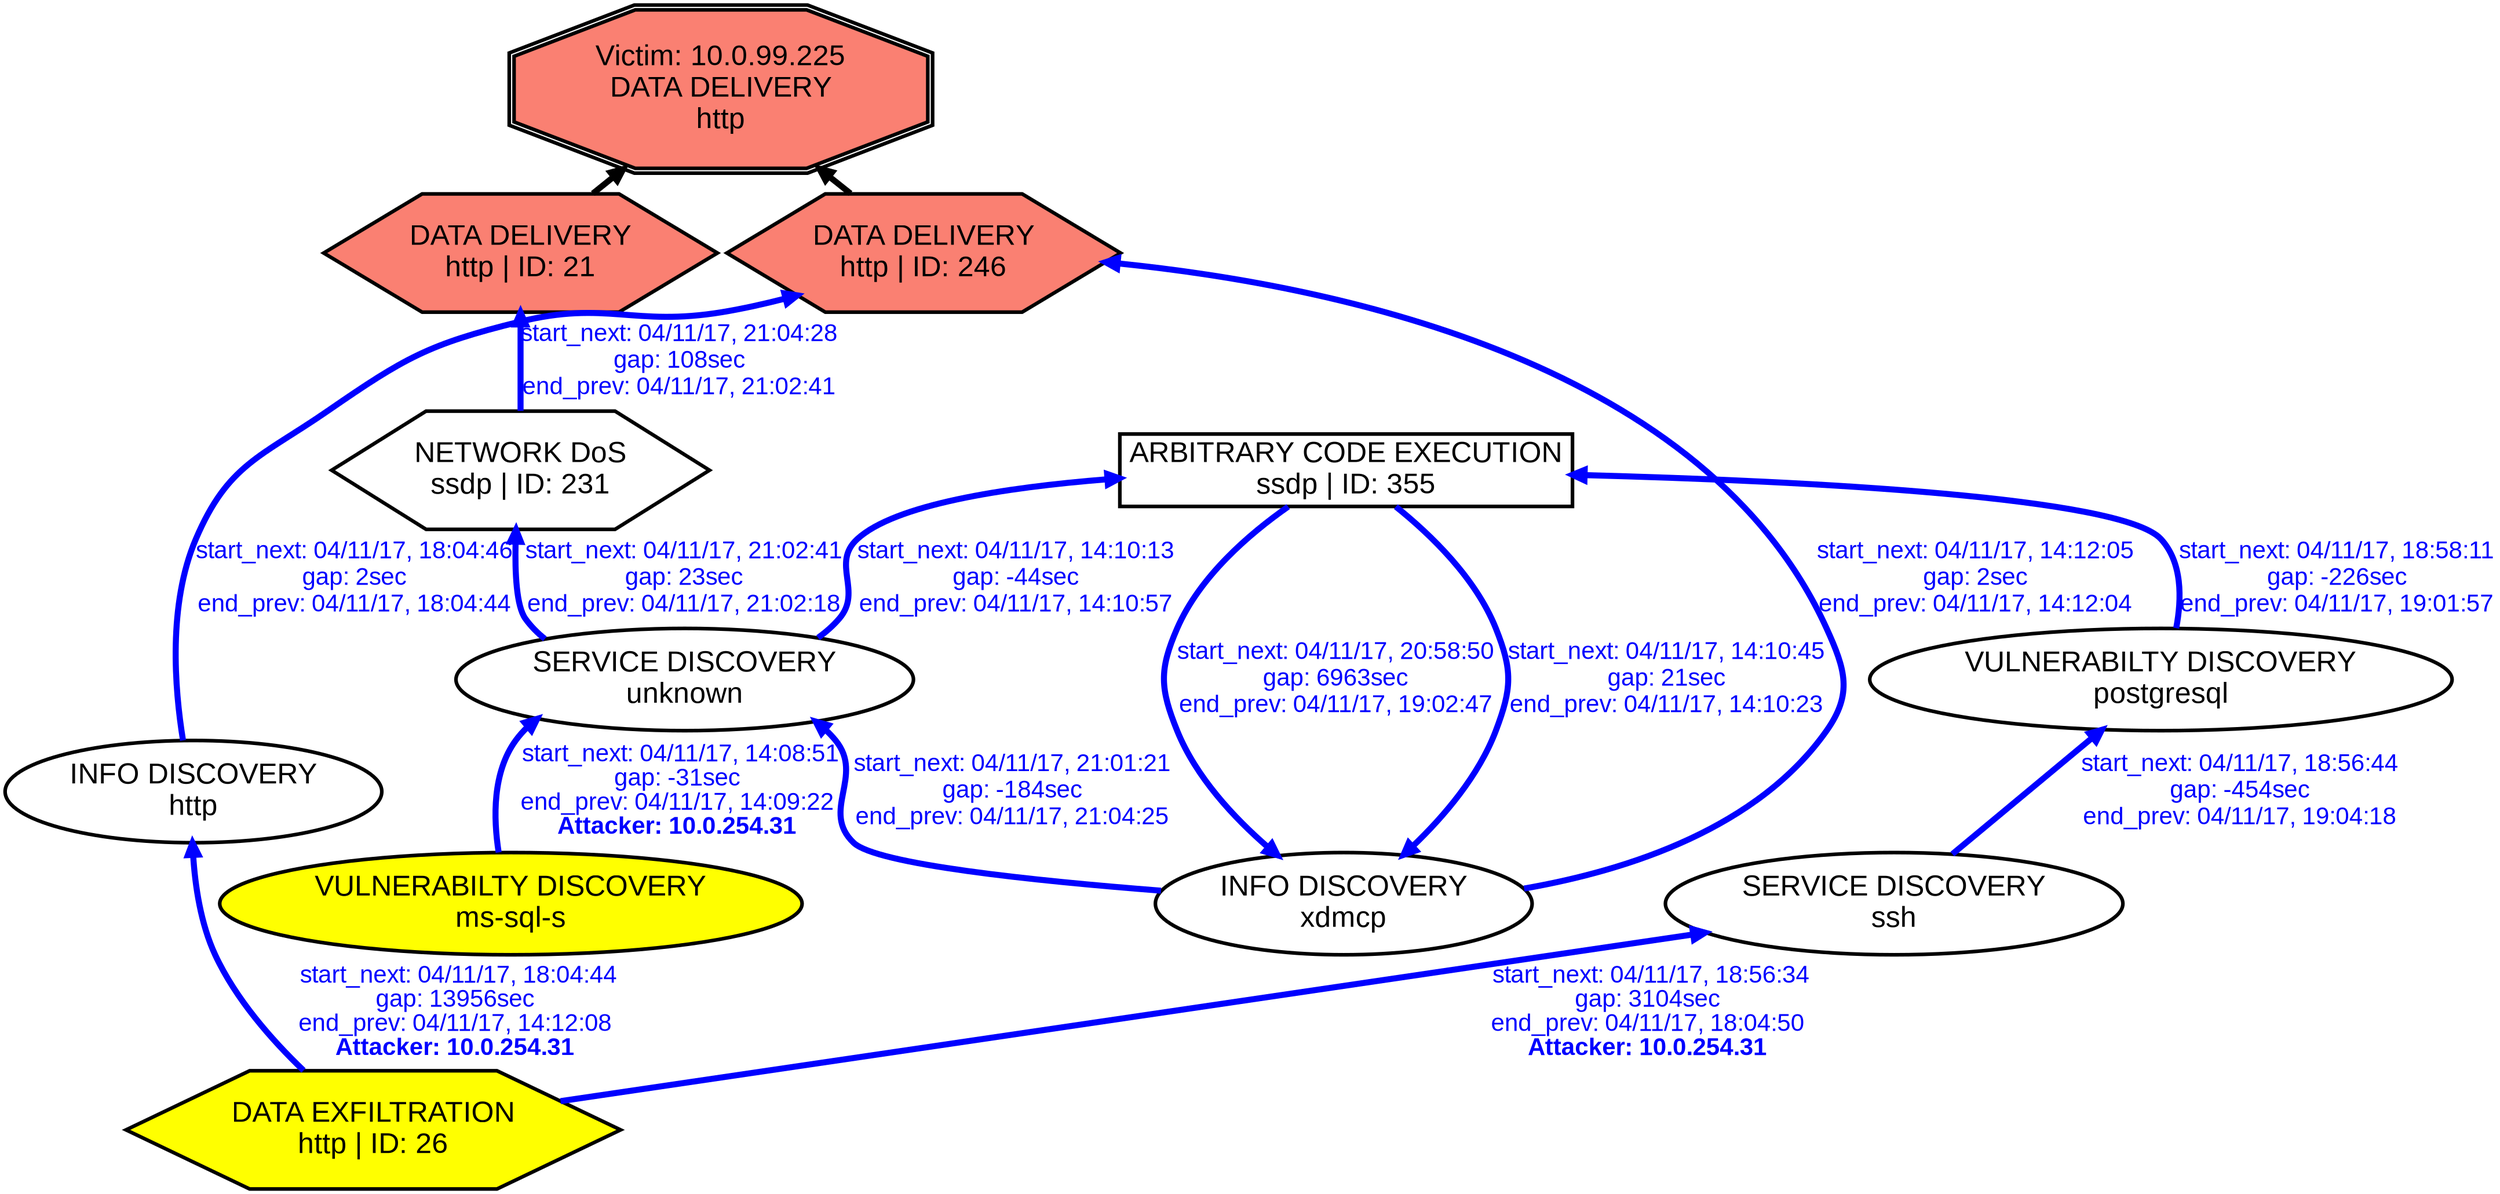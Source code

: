 digraph DATADELIVERYhttp {
rankdir="BT"; 
 graph [ nodesep="0.1", ranksep="0.02"] 
 node [ fontname=Arial, fontsize=24,penwidth=3]; 
 edge [ fontname=Arial, fontsize=20,penwidth=5 ];
"Victim: 10.0.99.225
DATA DELIVERY
http" [shape=doubleoctagon, style=filled, fillcolor=salmon];
{ rank = max; "Victim: 10.0.99.225
DATA DELIVERY
http"}
"DATA DELIVERY
http | ID: 21" -> "Victim: 10.0.99.225
DATA DELIVERY
http"
"DATA DELIVERY
http | ID: 21" [style=filled, fillcolor= salmon]
"DATA DELIVERY
http | ID: 246" -> "Victim: 10.0.99.225
DATA DELIVERY
http"
"DATA DELIVERY
http | ID: 246" [style=filled, fillcolor= salmon]
{ rank=same; "DATA DELIVERY
http | ID: 21" "DATA DELIVERY
http | ID: 246"}
"VULNERABILTY DISCOVERY
ms-sql-s" [style=filled, fillcolor= yellow]
"VULNERABILTY DISCOVERY
ms-sql-s" -> "SERVICE DISCOVERY
unknown" [ color=blue] [label=<<font color="blue"> start_next: 04/11/17, 14:08:51<br/>gap: -31sec<br/>end_prev: 04/11/17, 14:09:22</font><br/><font color="blue"><b>Attacker: 10.0.254.31</b></font>>]
"SERVICE DISCOVERY
unknown" -> "ARBITRARY CODE EXECUTION
ssdp | ID: 355" [ label="start_next: 04/11/17, 14:10:13
gap: -44sec
end_prev: 04/11/17, 14:10:57"][ fontcolor="blue" color=blue]
"ARBITRARY CODE EXECUTION
ssdp | ID: 355" -> "INFO DISCOVERY
xdmcp" [ label="start_next: 04/11/17, 14:10:45
gap: 21sec
end_prev: 04/11/17, 14:10:23"][ fontcolor="blue" color=blue]
"INFO DISCOVERY
xdmcp" -> "DATA DELIVERY
http | ID: 246" [ label="start_next: 04/11/17, 14:12:05
gap: 2sec
end_prev: 04/11/17, 14:12:04"][ fontcolor="blue" color=blue]
"DATA EXFILTRATION
http | ID: 26" [style=filled, fillcolor= yellow]
"DATA EXFILTRATION
http | ID: 26" -> "INFO DISCOVERY
http" [ color=blue] [label=<<font color="blue"> start_next: 04/11/17, 18:04:44<br/>gap: 13956sec<br/>end_prev: 04/11/17, 14:12:08</font><br/><font color="blue"><b>Attacker: 10.0.254.31</b></font>>]
"INFO DISCOVERY
http" -> "DATA DELIVERY
http | ID: 246" [ label="start_next: 04/11/17, 18:04:46
gap: 2sec
end_prev: 04/11/17, 18:04:44"][ fontcolor="blue" color=blue]
"DATA EXFILTRATION
http | ID: 26" [style=filled, fillcolor= yellow]
"DATA EXFILTRATION
http | ID: 26" -> "SERVICE DISCOVERY
ssh" [ color=blue] [label=<<font color="blue"> start_next: 04/11/17, 18:56:34<br/>gap: 3104sec<br/>end_prev: 04/11/17, 18:04:50</font><br/><font color="blue"><b>Attacker: 10.0.254.31</b></font>>]
"SERVICE DISCOVERY
ssh" -> "VULNERABILTY DISCOVERY
postgresql" [ label="start_next: 04/11/17, 18:56:44
gap: -454sec
end_prev: 04/11/17, 19:04:18"][ fontcolor="blue" color=blue]
"VULNERABILTY DISCOVERY
postgresql" -> "ARBITRARY CODE EXECUTION
ssdp | ID: 355" [ label="start_next: 04/11/17, 18:58:11
gap: -226sec
end_prev: 04/11/17, 19:01:57"][ fontcolor="blue" color=blue]
"ARBITRARY CODE EXECUTION
ssdp | ID: 355" -> "INFO DISCOVERY
xdmcp" [ label="start_next: 04/11/17, 20:58:50
gap: 6963sec
end_prev: 04/11/17, 19:02:47"][ fontcolor="blue" color=blue]
"INFO DISCOVERY
xdmcp" -> "SERVICE DISCOVERY
unknown" [ label="start_next: 04/11/17, 21:01:21
gap: -184sec
end_prev: 04/11/17, 21:04:25"][ fontcolor="blue" color=blue]
"SERVICE DISCOVERY
unknown" -> "NETWORK DoS
ssdp | ID: 231" [ label="start_next: 04/11/17, 21:02:41
gap: 23sec
end_prev: 04/11/17, 21:02:18"][ fontcolor="blue" color=blue]
"NETWORK DoS
ssdp | ID: 231" -> "DATA DELIVERY
http | ID: 21" [ label="start_next: 04/11/17, 21:04:28
gap: 108sec
end_prev: 04/11/17, 21:02:41"][ fontcolor="blue" color=blue]
"VULNERABILTY DISCOVERY
ms-sql-s" [shape=oval]
"VULNERABILTY DISCOVERY
ms-sql-s" [tooltip="ET POLICY Suspicious inbound to mySQL port 3306
ET POLICY Suspicious inbound to mSQL port 4333
ET POLICY Suspicious inbound to MSSQL port 1433
ET POLICY Suspicious inbound to Oracle SQL port 1521
ET POLICY Suspicious inbound to PostgreSQL port 5432"]
"SERVICE DISCOVERY
unknown" [shape=oval]
"SERVICE DISCOVERY
unknown" [tooltip="ET SCAN Potential VNC Scan 5800-5820
ET SCAN Potential SSH Scan
ET SCAN Potential VNC Scan 5900-5920"]
"ARBITRARY CODE EXECUTION
ssdp | ID: 355" [shape=box]
"ARBITRARY CODE EXECUTION
ssdp | ID: 355" [tooltip="GPL MISC UPnP malformed advertisement"]
"INFO DISCOVERY
xdmcp" [shape=oval]
"INFO DISCOVERY
xdmcp" [tooltip="GPL WEB_SERVER mod_gzip_status access
GPL RPC xdmcp info query"]
"DATA DELIVERY
http | ID: 246" [shape=hexagon]
"DATA DELIVERY
http | ID: 246" [tooltip="GPL WEB_SERVER perl post attempt"]
"DATA EXFILTRATION
http | ID: 26" [shape=hexagon]
"DATA EXFILTRATION
http | ID: 26" [tooltip="ET WEB_SPECIFIC_APPS PHP-CGI query string parameter vulnerability"]
"INFO DISCOVERY
http" [shape=oval]
"INFO DISCOVERY
http" [tooltip="GPL WEB_SERVER mod_gzip_status access"]
"SERVICE DISCOVERY
ssh" [shape=oval]
"SERVICE DISCOVERY
ssh" [tooltip="ET SCAN Potential VNC Scan 5800-5820
ET SCAN Potential SSH Scan
ET SCAN Potential VNC Scan 5900-5920"]
"VULNERABILTY DISCOVERY
postgresql" [shape=oval]
"VULNERABILTY DISCOVERY
postgresql" [tooltip="ET POLICY Suspicious inbound to mySQL port 3306
ET POLICY Suspicious inbound to mSQL port 4333
ET POLICY Suspicious inbound to MSSQL port 1433
ET POLICY Suspicious inbound to Oracle SQL port 1521
ET SCAN Nessus User Agent
ET POLICY Suspicious inbound to PostgreSQL port 5432"]
"NETWORK DoS
ssdp | ID: 231" [shape=hexagon]
"NETWORK DoS
ssdp | ID: 231" [tooltip="ET DOS Possible SSDP Amplification Scan in Progress"]
"DATA DELIVERY
http | ID: 21" [shape=hexagon]
"DATA DELIVERY
http | ID: 21" [tooltip="GPL WEB_SERVER perl post attempt"]
}

